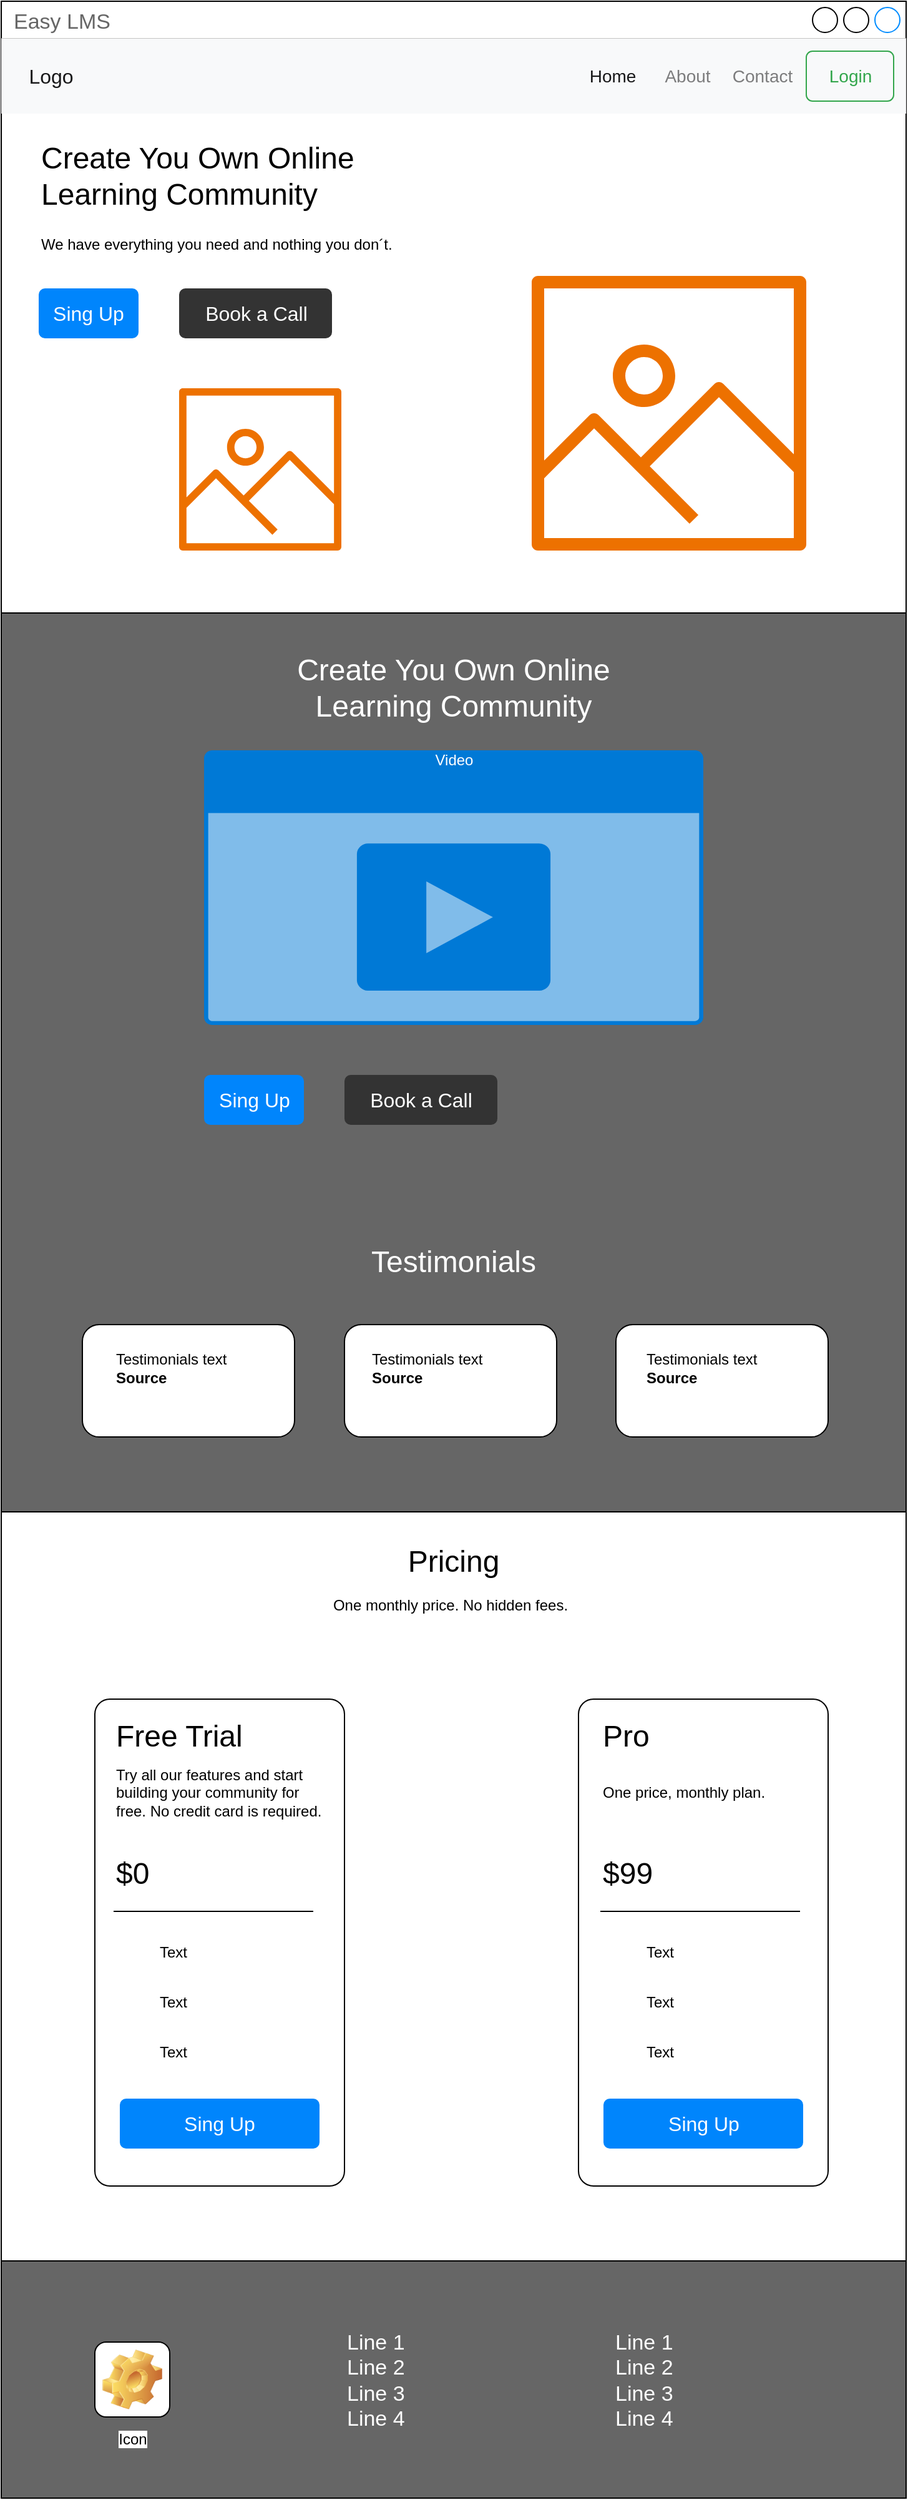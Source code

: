 <mxfile version="24.8.3">
  <diagram name="Page-1" id="K5rZnfaNXqdGQWzJHBXx">
    <mxGraphModel dx="984" dy="666" grid="1" gridSize="10" guides="1" tooltips="1" connect="1" arrows="1" fold="1" page="1" pageScale="1" pageWidth="850" pageHeight="1100" math="0" shadow="0">
      <root>
        <mxCell id="0" />
        <mxCell id="1" parent="0" />
        <mxCell id="4yrj1IGlOvozGAcBZ6Sz-1" value="Easy LMS" style="strokeWidth=1;shadow=0;dashed=0;align=center;html=1;shape=mxgraph.mockup.containers.window;align=left;verticalAlign=top;spacingLeft=8;strokeColor2=#008cff;strokeColor3=#c4c4c4;fontColor=#666666;mainText=;fontSize=17;labelBackgroundColor=none;whiteSpace=wrap;" vertex="1" parent="1">
          <mxGeometry x="105" y="30" width="725" height="2000" as="geometry" />
        </mxCell>
        <mxCell id="4yrj1IGlOvozGAcBZ6Sz-2" value="" style="html=1;shadow=0;dashed=0;fillColor=#F8F9FA;strokeColor=none;fontSize=16;fontColor=#181819;align=left;spacing=15;" vertex="1" parent="1">
          <mxGeometry x="105" y="60" width="725" height="60" as="geometry" />
        </mxCell>
        <mxCell id="4yrj1IGlOvozGAcBZ6Sz-3" value="" style="swimlane;shape=mxgraph.bootstrap.anchor;strokeColor=none;fillColor=none;fontColor=#0085FC;fontStyle=0;childLayout=stackLayout;horizontal=0;startSize=0;horizontalStack=1;resizeParent=1;resizeParentMax=0;resizeLast=0;collapsible=0;marginBottom=0;whiteSpace=wrap;html=1;resizeWidth=0;" vertex="1" parent="4yrj1IGlOvozGAcBZ6Sz-2">
          <mxGeometry y="10" width="80" height="40" as="geometry" />
        </mxCell>
        <mxCell id="4yrj1IGlOvozGAcBZ6Sz-4" value="Logo" style="text;strokeColor=none;align=center;verticalAlign=middle;spacingLeft=10;spacingRight=10;points=[[0,0.5],[1,0.5]];portConstraint=eastwest;rotatable=0;whiteSpace=wrap;html=1;fillColor=none;fontColor=#181819;fontSize=16;" vertex="1" parent="4yrj1IGlOvozGAcBZ6Sz-3">
          <mxGeometry width="80" height="40" as="geometry" />
        </mxCell>
        <mxCell id="4yrj1IGlOvozGAcBZ6Sz-10" value="Login" style="html=1;shadow=0;dashed=0;shape=mxgraph.bootstrap.rrect;rSize=5;fontSize=14;fontColor=#33A64C;strokeColor=#33A64C;fillColor=none;" vertex="1" parent="4yrj1IGlOvozGAcBZ6Sz-2">
          <mxGeometry x="1" width="70" height="40" relative="1" as="geometry">
            <mxPoint x="-80" y="10" as="offset" />
          </mxGeometry>
        </mxCell>
        <mxCell id="4yrj1IGlOvozGAcBZ6Sz-5" value="Home" style="text;strokeColor=none;align=center;verticalAlign=middle;spacingLeft=10;spacingRight=10;points=[[0,0.5],[1,0.5]];portConstraint=eastwest;rotatable=0;whiteSpace=wrap;html=1;fillColor=none;fontColor=#181819;fontSize=14;" vertex="1" parent="4yrj1IGlOvozGAcBZ6Sz-2">
          <mxGeometry x="465" y="10" width="50" height="40" as="geometry" />
        </mxCell>
        <mxCell id="4yrj1IGlOvozGAcBZ6Sz-6" value="About" style="text;strokeColor=none;align=center;verticalAlign=middle;spacingLeft=10;spacingRight=10;points=[[0,0.5],[1,0.5]];portConstraint=eastwest;rotatable=0;whiteSpace=wrap;html=1;fillColor=none;fontColor=#7C7C7D;fontSize=14;" vertex="1" parent="4yrj1IGlOvozGAcBZ6Sz-2">
          <mxGeometry x="515" y="10" width="70" height="40" as="geometry" />
        </mxCell>
        <mxCell id="4yrj1IGlOvozGAcBZ6Sz-20" value="Contact" style="text;strokeColor=none;align=center;verticalAlign=middle;spacingLeft=10;spacingRight=10;points=[[0,0.5],[1,0.5]];portConstraint=eastwest;rotatable=0;whiteSpace=wrap;html=1;fillColor=none;fontColor=#7C7C7D;fontSize=14;" vertex="1" parent="4yrj1IGlOvozGAcBZ6Sz-2">
          <mxGeometry x="575" y="10" width="70" height="40" as="geometry" />
        </mxCell>
        <mxCell id="4yrj1IGlOvozGAcBZ6Sz-21" value="&lt;font style=&quot;font-size: 24px;&quot;&gt;Create You Own Online Learning Community&lt;/font&gt;" style="text;html=1;align=left;verticalAlign=middle;whiteSpace=wrap;rounded=0;" vertex="1" parent="1">
          <mxGeometry x="135" y="120" width="305" height="100" as="geometry" />
        </mxCell>
        <mxCell id="4yrj1IGlOvozGAcBZ6Sz-22" value="We have everything you need and nothing you don´t." style="text;html=1;align=left;verticalAlign=middle;whiteSpace=wrap;rounded=0;" vertex="1" parent="1">
          <mxGeometry x="135" y="210" width="450" height="30" as="geometry" />
        </mxCell>
        <mxCell id="4yrj1IGlOvozGAcBZ6Sz-23" value="Sing Up" style="html=1;shadow=0;dashed=0;shape=mxgraph.bootstrap.rrect;rSize=5;strokeColor=none;strokeWidth=1;fillColor=#0085FC;fontColor=#FFFFFF;whiteSpace=wrap;align=center;verticalAlign=middle;spacingLeft=0;fontStyle=0;fontSize=16;spacing=5;" vertex="1" parent="1">
          <mxGeometry x="135" y="260" width="80" height="40" as="geometry" />
        </mxCell>
        <mxCell id="4yrj1IGlOvozGAcBZ6Sz-25" value="Book a Call" style="html=1;shadow=0;dashed=0;shape=mxgraph.bootstrap.rrect;rSize=5;strokeColor=none;strokeWidth=1;fillColor=#333333;fontColor=#FFFFFF;whiteSpace=wrap;align=center;verticalAlign=middle;spacingLeft=0;fontStyle=0;fontSize=16;spacing=5;" vertex="1" parent="1">
          <mxGeometry x="247.5" y="260" width="122.5" height="40" as="geometry" />
        </mxCell>
        <mxCell id="4yrj1IGlOvozGAcBZ6Sz-26" value="" style="sketch=0;outlineConnect=0;fontColor=#232F3E;gradientColor=none;fillColor=#ED7100;strokeColor=none;dashed=0;verticalLabelPosition=bottom;verticalAlign=top;align=center;html=1;fontSize=12;fontStyle=0;aspect=fixed;pointerEvents=1;shape=mxgraph.aws4.container_registry_image;" vertex="1" parent="1">
          <mxGeometry x="247.5" y="340" width="130" height="130" as="geometry" />
        </mxCell>
        <mxCell id="4yrj1IGlOvozGAcBZ6Sz-27" value="" style="sketch=0;outlineConnect=0;fontColor=#232F3E;gradientColor=none;fillColor=#ED7100;strokeColor=none;dashed=0;verticalLabelPosition=bottom;verticalAlign=top;align=center;html=1;fontSize=12;fontStyle=0;aspect=fixed;pointerEvents=1;shape=mxgraph.aws4.container_registry_image;" vertex="1" parent="1">
          <mxGeometry x="530" y="250" width="220" height="220" as="geometry" />
        </mxCell>
        <mxCell id="4yrj1IGlOvozGAcBZ6Sz-28" value="" style="rounded=0;whiteSpace=wrap;html=1;fillColor=#666666;" vertex="1" parent="1">
          <mxGeometry x="105" y="520" width="725" height="720" as="geometry" />
        </mxCell>
        <mxCell id="4yrj1IGlOvozGAcBZ6Sz-29" value="&lt;font style=&quot;font-size: 24px;&quot;&gt;Create You Own Online Learning Community&lt;/font&gt;" style="text;html=1;align=center;verticalAlign=middle;whiteSpace=wrap;rounded=0;fontColor=#FFFFFF;" vertex="1" parent="1">
          <mxGeometry x="315" y="530" width="305" height="100" as="geometry" />
        </mxCell>
        <mxCell id="4yrj1IGlOvozGAcBZ6Sz-30" value="Video" style="html=1;whiteSpace=wrap;strokeColor=none;fillColor=#0079D6;labelPosition=center;verticalLabelPosition=middle;verticalAlign=top;align=center;fontSize=12;outlineConnect=0;spacingTop=-6;fontColor=#FFFFFF;sketch=0;shape=mxgraph.sitemap.video;" vertex="1" parent="1">
          <mxGeometry x="267.5" y="630" width="400" height="220" as="geometry" />
        </mxCell>
        <mxCell id="4yrj1IGlOvozGAcBZ6Sz-31" value="Sing Up" style="html=1;shadow=0;dashed=0;shape=mxgraph.bootstrap.rrect;rSize=5;strokeColor=none;strokeWidth=1;fillColor=#0085FC;fontColor=#FFFFFF;whiteSpace=wrap;align=center;verticalAlign=middle;spacingLeft=0;fontStyle=0;fontSize=16;spacing=5;" vertex="1" parent="1">
          <mxGeometry x="267.5" y="890" width="80" height="40" as="geometry" />
        </mxCell>
        <mxCell id="4yrj1IGlOvozGAcBZ6Sz-32" value="Book a Call" style="html=1;shadow=0;dashed=0;shape=mxgraph.bootstrap.rrect;rSize=5;strokeColor=none;strokeWidth=1;fillColor=#333333;fontColor=#FFFFFF;whiteSpace=wrap;align=center;verticalAlign=middle;spacingLeft=0;fontStyle=0;fontSize=16;spacing=5;" vertex="1" parent="1">
          <mxGeometry x="380" y="890" width="122.5" height="40" as="geometry" />
        </mxCell>
        <mxCell id="4yrj1IGlOvozGAcBZ6Sz-33" value="&lt;font style=&quot;font-size: 24px;&quot;&gt;Testimonials&lt;/font&gt;" style="text;html=1;align=center;verticalAlign=middle;whiteSpace=wrap;rounded=0;fontColor=#FFFFFF;" vertex="1" parent="1">
          <mxGeometry x="315" y="990" width="305" height="100" as="geometry" />
        </mxCell>
        <mxCell id="4yrj1IGlOvozGAcBZ6Sz-34" value="" style="rounded=1;whiteSpace=wrap;html=1;" vertex="1" parent="1">
          <mxGeometry x="170" y="1090" width="170" height="90" as="geometry" />
        </mxCell>
        <mxCell id="4yrj1IGlOvozGAcBZ6Sz-35" value="" style="rounded=1;whiteSpace=wrap;html=1;" vertex="1" parent="1">
          <mxGeometry x="597.5" y="1090" width="170" height="90" as="geometry" />
        </mxCell>
        <mxCell id="4yrj1IGlOvozGAcBZ6Sz-36" value="" style="rounded=1;whiteSpace=wrap;html=1;" vertex="1" parent="1">
          <mxGeometry x="380" y="1090" width="170" height="90" as="geometry" />
        </mxCell>
        <mxCell id="4yrj1IGlOvozGAcBZ6Sz-38" value="Testimonials text&lt;div&gt;&lt;b&gt;Source&lt;/b&gt;&lt;/div&gt;" style="text;html=1;align=left;verticalAlign=middle;whiteSpace=wrap;rounded=0;" vertex="1" parent="1">
          <mxGeometry x="195" y="1100" width="130" height="50" as="geometry" />
        </mxCell>
        <mxCell id="4yrj1IGlOvozGAcBZ6Sz-39" value="Testimonials text&lt;div&gt;&lt;b&gt;Source&lt;/b&gt;&lt;/div&gt;" style="text;html=1;align=left;verticalAlign=middle;whiteSpace=wrap;rounded=0;" vertex="1" parent="1">
          <mxGeometry x="620" y="1100" width="130" height="50" as="geometry" />
        </mxCell>
        <mxCell id="4yrj1IGlOvozGAcBZ6Sz-40" value="Testimonials text&lt;div&gt;&lt;b&gt;Source&lt;/b&gt;&lt;/div&gt;" style="text;html=1;align=left;verticalAlign=middle;whiteSpace=wrap;rounded=0;" vertex="1" parent="1">
          <mxGeometry x="400" y="1100" width="130" height="50" as="geometry" />
        </mxCell>
        <mxCell id="4yrj1IGlOvozGAcBZ6Sz-41" value="&lt;font style=&quot;font-size: 24px;&quot;&gt;Pricing&lt;/font&gt;" style="text;html=1;align=center;verticalAlign=middle;whiteSpace=wrap;rounded=0;fontColor=#000000;" vertex="1" parent="1">
          <mxGeometry x="355" y="1260" width="225" height="40" as="geometry" />
        </mxCell>
        <mxCell id="4yrj1IGlOvozGAcBZ6Sz-42" value="One monthly price. No hidden fees." style="text;html=1;align=center;verticalAlign=middle;whiteSpace=wrap;rounded=0;" vertex="1" parent="1">
          <mxGeometry x="320" y="1300" width="290" height="30" as="geometry" />
        </mxCell>
        <mxCell id="4yrj1IGlOvozGAcBZ6Sz-43" value="" style="rounded=1;whiteSpace=wrap;html=1;arcSize=6;" vertex="1" parent="1">
          <mxGeometry x="180" y="1390" width="200" height="390" as="geometry" />
        </mxCell>
        <mxCell id="4yrj1IGlOvozGAcBZ6Sz-44" value="" style="rounded=1;whiteSpace=wrap;html=1;arcSize=6;" vertex="1" parent="1">
          <mxGeometry x="567.5" y="1390" width="200" height="390" as="geometry" />
        </mxCell>
        <mxCell id="4yrj1IGlOvozGAcBZ6Sz-45" value="&lt;font size=&quot;5&quot;&gt;Free Trial&lt;/font&gt;" style="text;html=1;align=left;verticalAlign=middle;whiteSpace=wrap;rounded=0;fontColor=#000000;" vertex="1" parent="1">
          <mxGeometry x="195" y="1400" width="165" height="40" as="geometry" />
        </mxCell>
        <mxCell id="4yrj1IGlOvozGAcBZ6Sz-47" value="Try all our features and start building your community for free. No credit card is required." style="text;html=1;align=left;verticalAlign=middle;whiteSpace=wrap;rounded=0;" vertex="1" parent="1">
          <mxGeometry x="195" y="1450" width="170" height="30" as="geometry" />
        </mxCell>
        <mxCell id="4yrj1IGlOvozGAcBZ6Sz-48" value="&lt;font size=&quot;5&quot;&gt;$0&lt;/font&gt;" style="text;html=1;align=left;verticalAlign=middle;whiteSpace=wrap;rounded=0;fontColor=#000000;" vertex="1" parent="1">
          <mxGeometry x="195" y="1510" width="165" height="40" as="geometry" />
        </mxCell>
        <mxCell id="4yrj1IGlOvozGAcBZ6Sz-50" value="" style="endArrow=none;html=1;rounded=0;labelBackgroundColor=#3333FF;" edge="1" parent="1">
          <mxGeometry width="50" height="50" relative="1" as="geometry">
            <mxPoint x="195" y="1560" as="sourcePoint" />
            <mxPoint x="355" y="1560" as="targetPoint" />
          </mxGeometry>
        </mxCell>
        <mxCell id="4yrj1IGlOvozGAcBZ6Sz-51" value="&lt;font size=&quot;5&quot;&gt;Pro&lt;/font&gt;" style="text;html=1;align=left;verticalAlign=middle;whiteSpace=wrap;rounded=0;fontColor=#000000;" vertex="1" parent="1">
          <mxGeometry x="585" y="1400" width="165" height="40" as="geometry" />
        </mxCell>
        <mxCell id="4yrj1IGlOvozGAcBZ6Sz-52" value="One price, monthly plan." style="text;html=1;align=left;verticalAlign=middle;whiteSpace=wrap;rounded=0;" vertex="1" parent="1">
          <mxGeometry x="585" y="1450" width="170" height="30" as="geometry" />
        </mxCell>
        <mxCell id="4yrj1IGlOvozGAcBZ6Sz-53" value="&lt;font size=&quot;5&quot;&gt;$99&lt;/font&gt;" style="text;html=1;align=left;verticalAlign=middle;whiteSpace=wrap;rounded=0;fontColor=#000000;" vertex="1" parent="1">
          <mxGeometry x="585" y="1510" width="165" height="40" as="geometry" />
        </mxCell>
        <mxCell id="4yrj1IGlOvozGAcBZ6Sz-54" value="" style="endArrow=none;html=1;rounded=0;labelBackgroundColor=#3333FF;" edge="1" parent="1">
          <mxGeometry width="50" height="50" relative="1" as="geometry">
            <mxPoint x="585" y="1560" as="sourcePoint" />
            <mxPoint x="745" y="1560" as="targetPoint" />
          </mxGeometry>
        </mxCell>
        <mxCell id="4yrj1IGlOvozGAcBZ6Sz-55" value="" style="shape=image;html=1;verticalAlign=top;verticalLabelPosition=bottom;labelBackgroundColor=#ffffff;imageAspect=0;aspect=fixed;image=https://cdn4.iconfinder.com/data/icons/ionicons/512/icon-checkmark-128.png" vertex="1" parent="1">
          <mxGeometry x="195" y="1580" width="28" height="28" as="geometry" />
        </mxCell>
        <mxCell id="4yrj1IGlOvozGAcBZ6Sz-56" value="" style="shape=image;html=1;verticalAlign=top;verticalLabelPosition=bottom;labelBackgroundColor=#ffffff;imageAspect=0;aspect=fixed;image=https://cdn4.iconfinder.com/data/icons/ionicons/512/icon-checkmark-128.png" vertex="1" parent="1">
          <mxGeometry x="195" y="1620" width="28" height="28" as="geometry" />
        </mxCell>
        <mxCell id="4yrj1IGlOvozGAcBZ6Sz-57" value="" style="shape=image;html=1;verticalAlign=top;verticalLabelPosition=bottom;labelBackgroundColor=#ffffff;imageAspect=0;aspect=fixed;image=https://cdn4.iconfinder.com/data/icons/ionicons/512/icon-checkmark-128.png" vertex="1" parent="1">
          <mxGeometry x="195" y="1660" width="28" height="28" as="geometry" />
        </mxCell>
        <mxCell id="4yrj1IGlOvozGAcBZ6Sz-58" value="Text" style="text;html=1;align=left;verticalAlign=middle;whiteSpace=wrap;rounded=0;" vertex="1" parent="1">
          <mxGeometry x="230" y="1658" width="60" height="30" as="geometry" />
        </mxCell>
        <mxCell id="4yrj1IGlOvozGAcBZ6Sz-59" value="Text" style="text;html=1;align=left;verticalAlign=middle;whiteSpace=wrap;rounded=0;" vertex="1" parent="1">
          <mxGeometry x="230" y="1618" width="60" height="30" as="geometry" />
        </mxCell>
        <mxCell id="4yrj1IGlOvozGAcBZ6Sz-60" value="Text" style="text;html=1;align=left;verticalAlign=middle;whiteSpace=wrap;rounded=0;" vertex="1" parent="1">
          <mxGeometry x="230" y="1578" width="60" height="30" as="geometry" />
        </mxCell>
        <mxCell id="4yrj1IGlOvozGAcBZ6Sz-61" value="" style="shape=image;html=1;verticalAlign=top;verticalLabelPosition=bottom;labelBackgroundColor=#ffffff;imageAspect=0;aspect=fixed;image=https://cdn4.iconfinder.com/data/icons/ionicons/512/icon-checkmark-128.png" vertex="1" parent="1">
          <mxGeometry x="585" y="1580" width="28" height="28" as="geometry" />
        </mxCell>
        <mxCell id="4yrj1IGlOvozGAcBZ6Sz-62" value="" style="shape=image;html=1;verticalAlign=top;verticalLabelPosition=bottom;labelBackgroundColor=#ffffff;imageAspect=0;aspect=fixed;image=https://cdn4.iconfinder.com/data/icons/ionicons/512/icon-checkmark-128.png" vertex="1" parent="1">
          <mxGeometry x="585" y="1620" width="28" height="28" as="geometry" />
        </mxCell>
        <mxCell id="4yrj1IGlOvozGAcBZ6Sz-63" value="" style="shape=image;html=1;verticalAlign=top;verticalLabelPosition=bottom;labelBackgroundColor=#ffffff;imageAspect=0;aspect=fixed;image=https://cdn4.iconfinder.com/data/icons/ionicons/512/icon-checkmark-128.png" vertex="1" parent="1">
          <mxGeometry x="585" y="1660" width="28" height="28" as="geometry" />
        </mxCell>
        <mxCell id="4yrj1IGlOvozGAcBZ6Sz-64" value="Text" style="text;html=1;align=left;verticalAlign=middle;whiteSpace=wrap;rounded=0;" vertex="1" parent="1">
          <mxGeometry x="620" y="1658" width="60" height="30" as="geometry" />
        </mxCell>
        <mxCell id="4yrj1IGlOvozGAcBZ6Sz-65" value="Text" style="text;html=1;align=left;verticalAlign=middle;whiteSpace=wrap;rounded=0;" vertex="1" parent="1">
          <mxGeometry x="620" y="1618" width="60" height="30" as="geometry" />
        </mxCell>
        <mxCell id="4yrj1IGlOvozGAcBZ6Sz-66" value="Text" style="text;html=1;align=left;verticalAlign=middle;whiteSpace=wrap;rounded=0;" vertex="1" parent="1">
          <mxGeometry x="620" y="1578" width="60" height="30" as="geometry" />
        </mxCell>
        <mxCell id="4yrj1IGlOvozGAcBZ6Sz-68" value="Sing Up" style="html=1;shadow=0;dashed=0;shape=mxgraph.bootstrap.rrect;rSize=5;strokeColor=none;strokeWidth=1;fillColor=#0085FC;fontColor=#FFFFFF;whiteSpace=wrap;align=center;verticalAlign=middle;spacingLeft=0;fontStyle=0;fontSize=16;spacing=5;" vertex="1" parent="1">
          <mxGeometry x="200" y="1710" width="160" height="40" as="geometry" />
        </mxCell>
        <mxCell id="4yrj1IGlOvozGAcBZ6Sz-69" value="Sing Up" style="html=1;shadow=0;dashed=0;shape=mxgraph.bootstrap.rrect;rSize=5;strokeColor=none;strokeWidth=1;fillColor=#0085FC;fontColor=#FFFFFF;whiteSpace=wrap;align=center;verticalAlign=middle;spacingLeft=0;fontStyle=0;fontSize=16;spacing=5;" vertex="1" parent="1">
          <mxGeometry x="587.5" y="1710" width="160" height="40" as="geometry" />
        </mxCell>
        <mxCell id="4yrj1IGlOvozGAcBZ6Sz-70" value="" style="rounded=0;whiteSpace=wrap;html=1;fillColor=#666666;" vertex="1" parent="1">
          <mxGeometry x="105" y="1840" width="725" height="190" as="geometry" />
        </mxCell>
        <mxCell id="4yrj1IGlOvozGAcBZ6Sz-71" value="Icon" style="icon;html=1;image=img/clipart/Gear_128x128.png" vertex="1" parent="1">
          <mxGeometry x="180" y="1905" width="60" height="60" as="geometry" />
        </mxCell>
        <mxCell id="4yrj1IGlOvozGAcBZ6Sz-72" value="Line 1&lt;br&gt;Line 2&lt;br&gt;Line 3&lt;br&gt;&lt;div style=&quot;text-align: center;&quot;&gt;&lt;span style=&quot;caret-color: rgba(0, 0, 0, 0); color: rgba(0, 0, 0, 0); font-family: monospace; font-size: 0px; text-align: left;&quot;&gt;%3CmxGraphModel%3E%3Croot%3E%3CmxCell%20id%3D%220%22%2F%3E%3CmxCell%20id%3D%221%22%20parent%3D%220%22%2F%3E%3CmxCell%20id%3D%222%22%20value%3D%22%22%20style%3D%22rounded%3D0%3BwhiteSpace%3Dwrap%3Bhtml%3D1%3BfillColor%3D%23666666%3B%22%20vertex%3D%221%22%20parent%3D%221%22%3E%3CmxGeometry%20x%3D%22105%22%20y%3D%22520%22%20width%3D%22725%22%20height%3D%22720%22%20as%3D%22geometry%22%2F%3E%3C%2FmxCell%3E%3C%2Froot%3E%3C%2FmxGraphModel%3E&lt;/span&gt;Line 4&lt;/div&gt;" style="strokeWidth=1;shadow=0;dashed=0;align=center;html=1;shape=mxgraph.mockup.text.bulletedList;textColor=#666666;mainText=,,,,;textSize=17;bulletStyle=none;strokeColor=none;fillColor=none;align=left;verticalAlign=top;fontSize=17;fontColor=#FFFFFF;" vertex="1" parent="1">
          <mxGeometry x="380" y="1888.75" width="150" height="92.5" as="geometry" />
        </mxCell>
        <mxCell id="4yrj1IGlOvozGAcBZ6Sz-74" value="Line 1&lt;br&gt;Line 2&lt;br&gt;Line 3&lt;br&gt;&lt;div style=&quot;text-align: center;&quot;&gt;&lt;span style=&quot;caret-color: rgba(0, 0, 0, 0); color: rgba(0, 0, 0, 0); font-family: monospace; font-size: 0px; text-align: left;&quot;&gt;%3CmxGraphModel%3E%3Croot%3E%3CmxCell%20id%3D%220%22%2F%3E%3CmxCell%20id%3D%221%22%20parent%3D%220%22%2F%3E%3CmxCell%20id%3D%222%22%20value%3D%22%22%20style%3D%22rounded%3D0%3BwhiteSpace%3Dwrap%3Bhtml%3D1%3BfillColor%3D%23666666%3B%22%20vertex%3D%221%22%20parent%3D%221%22%3E%3CmxGeometry%20x%3D%22105%22%20y%3D%22520%22%20width%3D%22725%22%20height%3D%22720%22%20as%3D%22geometry%22%2F%3E%3C%2FmxCell%3E%3C%2Froot%3E%3C%2FmxGraphModel%3E&lt;/span&gt;Line 4&lt;/div&gt;" style="strokeWidth=1;shadow=0;dashed=0;align=center;html=1;shape=mxgraph.mockup.text.bulletedList;textColor=#666666;mainText=,,,,;textSize=17;bulletStyle=none;strokeColor=none;fillColor=none;align=left;verticalAlign=top;fontSize=17;fontColor=#FFFFFF;" vertex="1" parent="1">
          <mxGeometry x="595" y="1888.75" width="150" height="92.5" as="geometry" />
        </mxCell>
      </root>
    </mxGraphModel>
  </diagram>
</mxfile>
